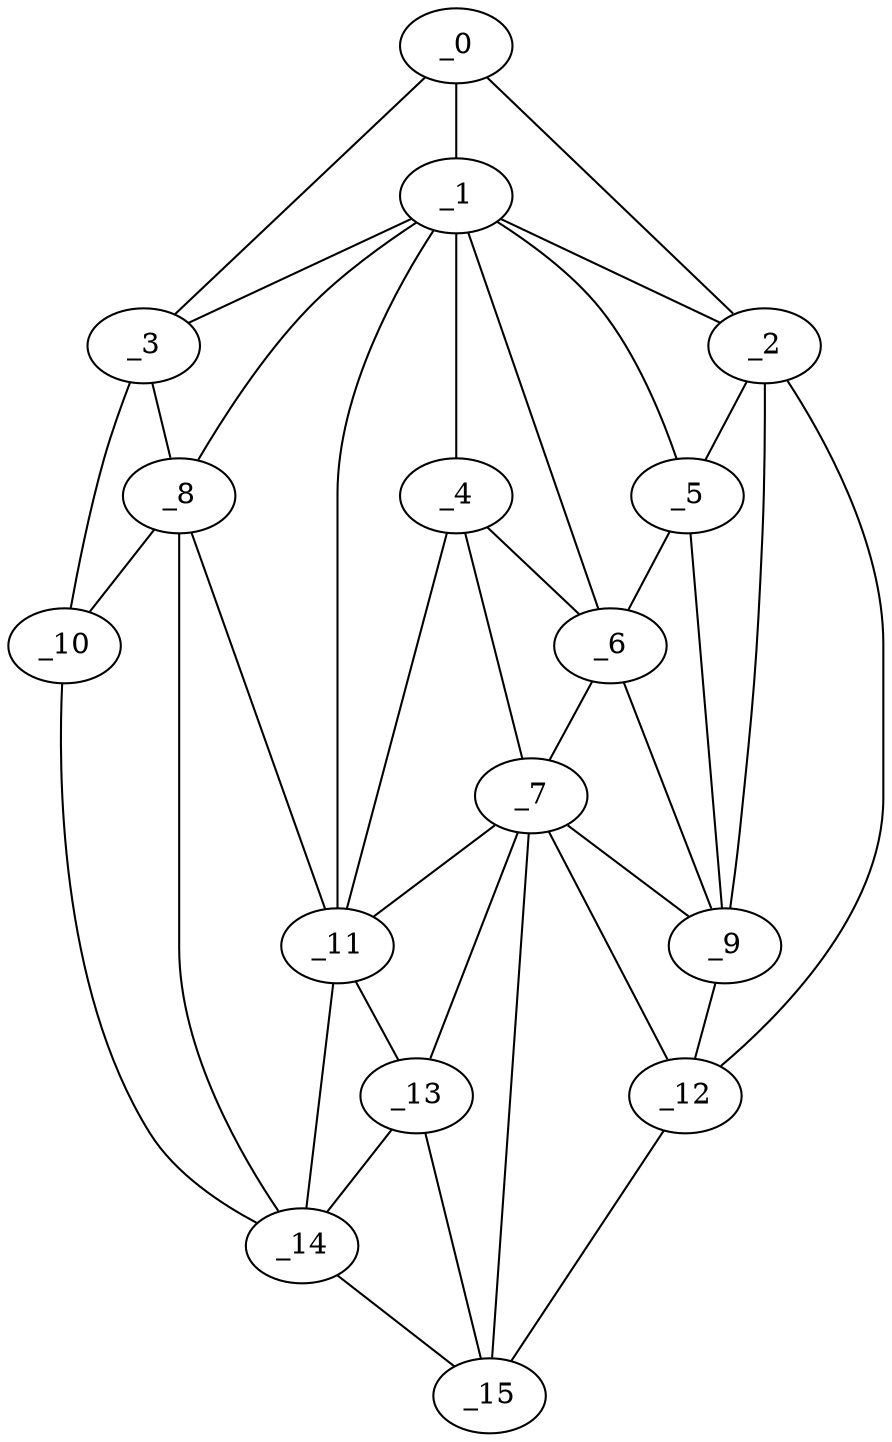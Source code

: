 graph "obj7__245.gxl" {
	_0	 [x=38,
		y=9];
	_1	 [x=44,
		y=29];
	_0 -- _1	 [valence=1];
	_2	 [x=51,
		y=3];
	_0 -- _2	 [valence=1];
	_3	 [x=52,
		y=125];
	_0 -- _3	 [valence=1];
	_1 -- _2	 [valence=1];
	_1 -- _3	 [valence=2];
	_4	 [x=66,
		y=28];
	_1 -- _4	 [valence=2];
	_5	 [x=67,
		y=10];
	_1 -- _5	 [valence=2];
	_6	 [x=68,
		y=24];
	_1 -- _6	 [valence=2];
	_8	 [x=75,
		y=97];
	_1 -- _8	 [valence=2];
	_11	 [x=85,
		y=73];
	_1 -- _11	 [valence=2];
	_2 -- _5	 [valence=2];
	_9	 [x=76,
		y=10];
	_2 -- _9	 [valence=2];
	_12	 [x=93,
		y=13];
	_2 -- _12	 [valence=1];
	_3 -- _8	 [valence=2];
	_10	 [x=78,
		y=125];
	_3 -- _10	 [valence=1];
	_4 -- _6	 [valence=2];
	_7	 [x=73,
		y=30];
	_4 -- _7	 [valence=2];
	_4 -- _11	 [valence=2];
	_5 -- _6	 [valence=1];
	_5 -- _9	 [valence=1];
	_6 -- _7	 [valence=2];
	_6 -- _9	 [valence=2];
	_7 -- _9	 [valence=2];
	_7 -- _11	 [valence=2];
	_7 -- _12	 [valence=2];
	_13	 [x=95,
		y=37];
	_7 -- _13	 [valence=2];
	_15	 [x=97,
		y=24];
	_7 -- _15	 [valence=1];
	_8 -- _10	 [valence=1];
	_8 -- _11	 [valence=2];
	_14	 [x=96,
		y=101];
	_8 -- _14	 [valence=2];
	_9 -- _12	 [valence=2];
	_10 -- _14	 [valence=1];
	_11 -- _13	 [valence=2];
	_11 -- _14	 [valence=2];
	_12 -- _15	 [valence=1];
	_13 -- _14	 [valence=2];
	_13 -- _15	 [valence=2];
	_14 -- _15	 [valence=1];
}
